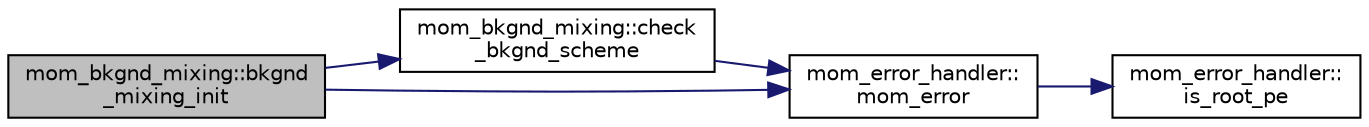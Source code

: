 digraph "mom_bkgnd_mixing::bkgnd_mixing_init"
{
 // INTERACTIVE_SVG=YES
 // LATEX_PDF_SIZE
  edge [fontname="Helvetica",fontsize="10",labelfontname="Helvetica",labelfontsize="10"];
  node [fontname="Helvetica",fontsize="10",shape=record];
  rankdir="LR";
  Node1 [label="mom_bkgnd_mixing::bkgnd\l_mixing_init",height=0.2,width=0.4,color="black", fillcolor="grey75", style="filled", fontcolor="black",tooltip="Initialize the background mixing routine."];
  Node1 -> Node2 [color="midnightblue",fontsize="10",style="solid",fontname="Helvetica"];
  Node2 [label="mom_bkgnd_mixing::check\l_bkgnd_scheme",height=0.2,width=0.4,color="black", fillcolor="white", style="filled",URL="$namespacemom__bkgnd__mixing.html#a829d5b6f715c06b6566a49271d4a7217",tooltip="Sets CSbkgnd_scheme_str to check whether multiple background diffusivity schemes are activated...."];
  Node2 -> Node3 [color="midnightblue",fontsize="10",style="solid",fontname="Helvetica"];
  Node3 [label="mom_error_handler::\lmom_error",height=0.2,width=0.4,color="black", fillcolor="white", style="filled",URL="$namespacemom__error__handler.html#a460cfb79a06c29fc249952c2a3710d67",tooltip="This provides a convenient interface for writing an mpp_error message with run-time filter based on a..."];
  Node3 -> Node4 [color="midnightblue",fontsize="10",style="solid",fontname="Helvetica"];
  Node4 [label="mom_error_handler::\lis_root_pe",height=0.2,width=0.4,color="black", fillcolor="white", style="filled",URL="$namespacemom__error__handler.html#ad5f00a53059c72fe2332d1436c80ca71",tooltip="This returns .true. if the current PE is the root PE."];
  Node1 -> Node3 [color="midnightblue",fontsize="10",style="solid",fontname="Helvetica"];
}
